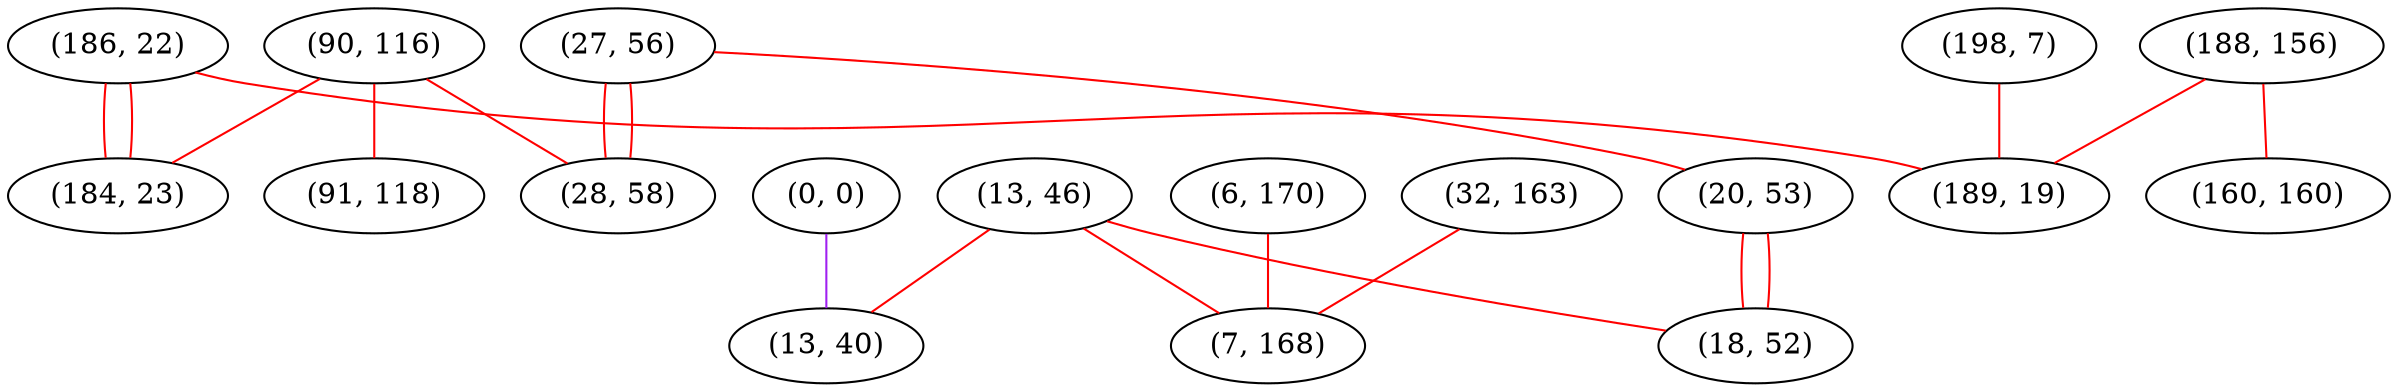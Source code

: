 graph "" {
"(186, 22)";
"(198, 7)";
"(90, 116)";
"(27, 56)";
"(13, 46)";
"(6, 170)";
"(184, 23)";
"(188, 156)";
"(0, 0)";
"(20, 53)";
"(160, 160)";
"(189, 19)";
"(13, 40)";
"(28, 58)";
"(32, 163)";
"(7, 168)";
"(18, 52)";
"(91, 118)";
"(186, 22)" -- "(184, 23)"  [color=red, key=0, weight=1];
"(186, 22)" -- "(184, 23)"  [color=red, key=1, weight=1];
"(186, 22)" -- "(189, 19)"  [color=red, key=0, weight=1];
"(198, 7)" -- "(189, 19)"  [color=red, key=0, weight=1];
"(90, 116)" -- "(28, 58)"  [color=red, key=0, weight=1];
"(90, 116)" -- "(184, 23)"  [color=red, key=0, weight=1];
"(90, 116)" -- "(91, 118)"  [color=red, key=0, weight=1];
"(27, 56)" -- "(20, 53)"  [color=red, key=0, weight=1];
"(27, 56)" -- "(28, 58)"  [color=red, key=0, weight=1];
"(27, 56)" -- "(28, 58)"  [color=red, key=1, weight=1];
"(13, 46)" -- "(7, 168)"  [color=red, key=0, weight=1];
"(13, 46)" -- "(18, 52)"  [color=red, key=0, weight=1];
"(13, 46)" -- "(13, 40)"  [color=red, key=0, weight=1];
"(6, 170)" -- "(7, 168)"  [color=red, key=0, weight=1];
"(188, 156)" -- "(160, 160)"  [color=red, key=0, weight=1];
"(188, 156)" -- "(189, 19)"  [color=red, key=0, weight=1];
"(0, 0)" -- "(13, 40)"  [color=purple, key=0, weight=4];
"(20, 53)" -- "(18, 52)"  [color=red, key=0, weight=1];
"(20, 53)" -- "(18, 52)"  [color=red, key=1, weight=1];
"(32, 163)" -- "(7, 168)"  [color=red, key=0, weight=1];
}
